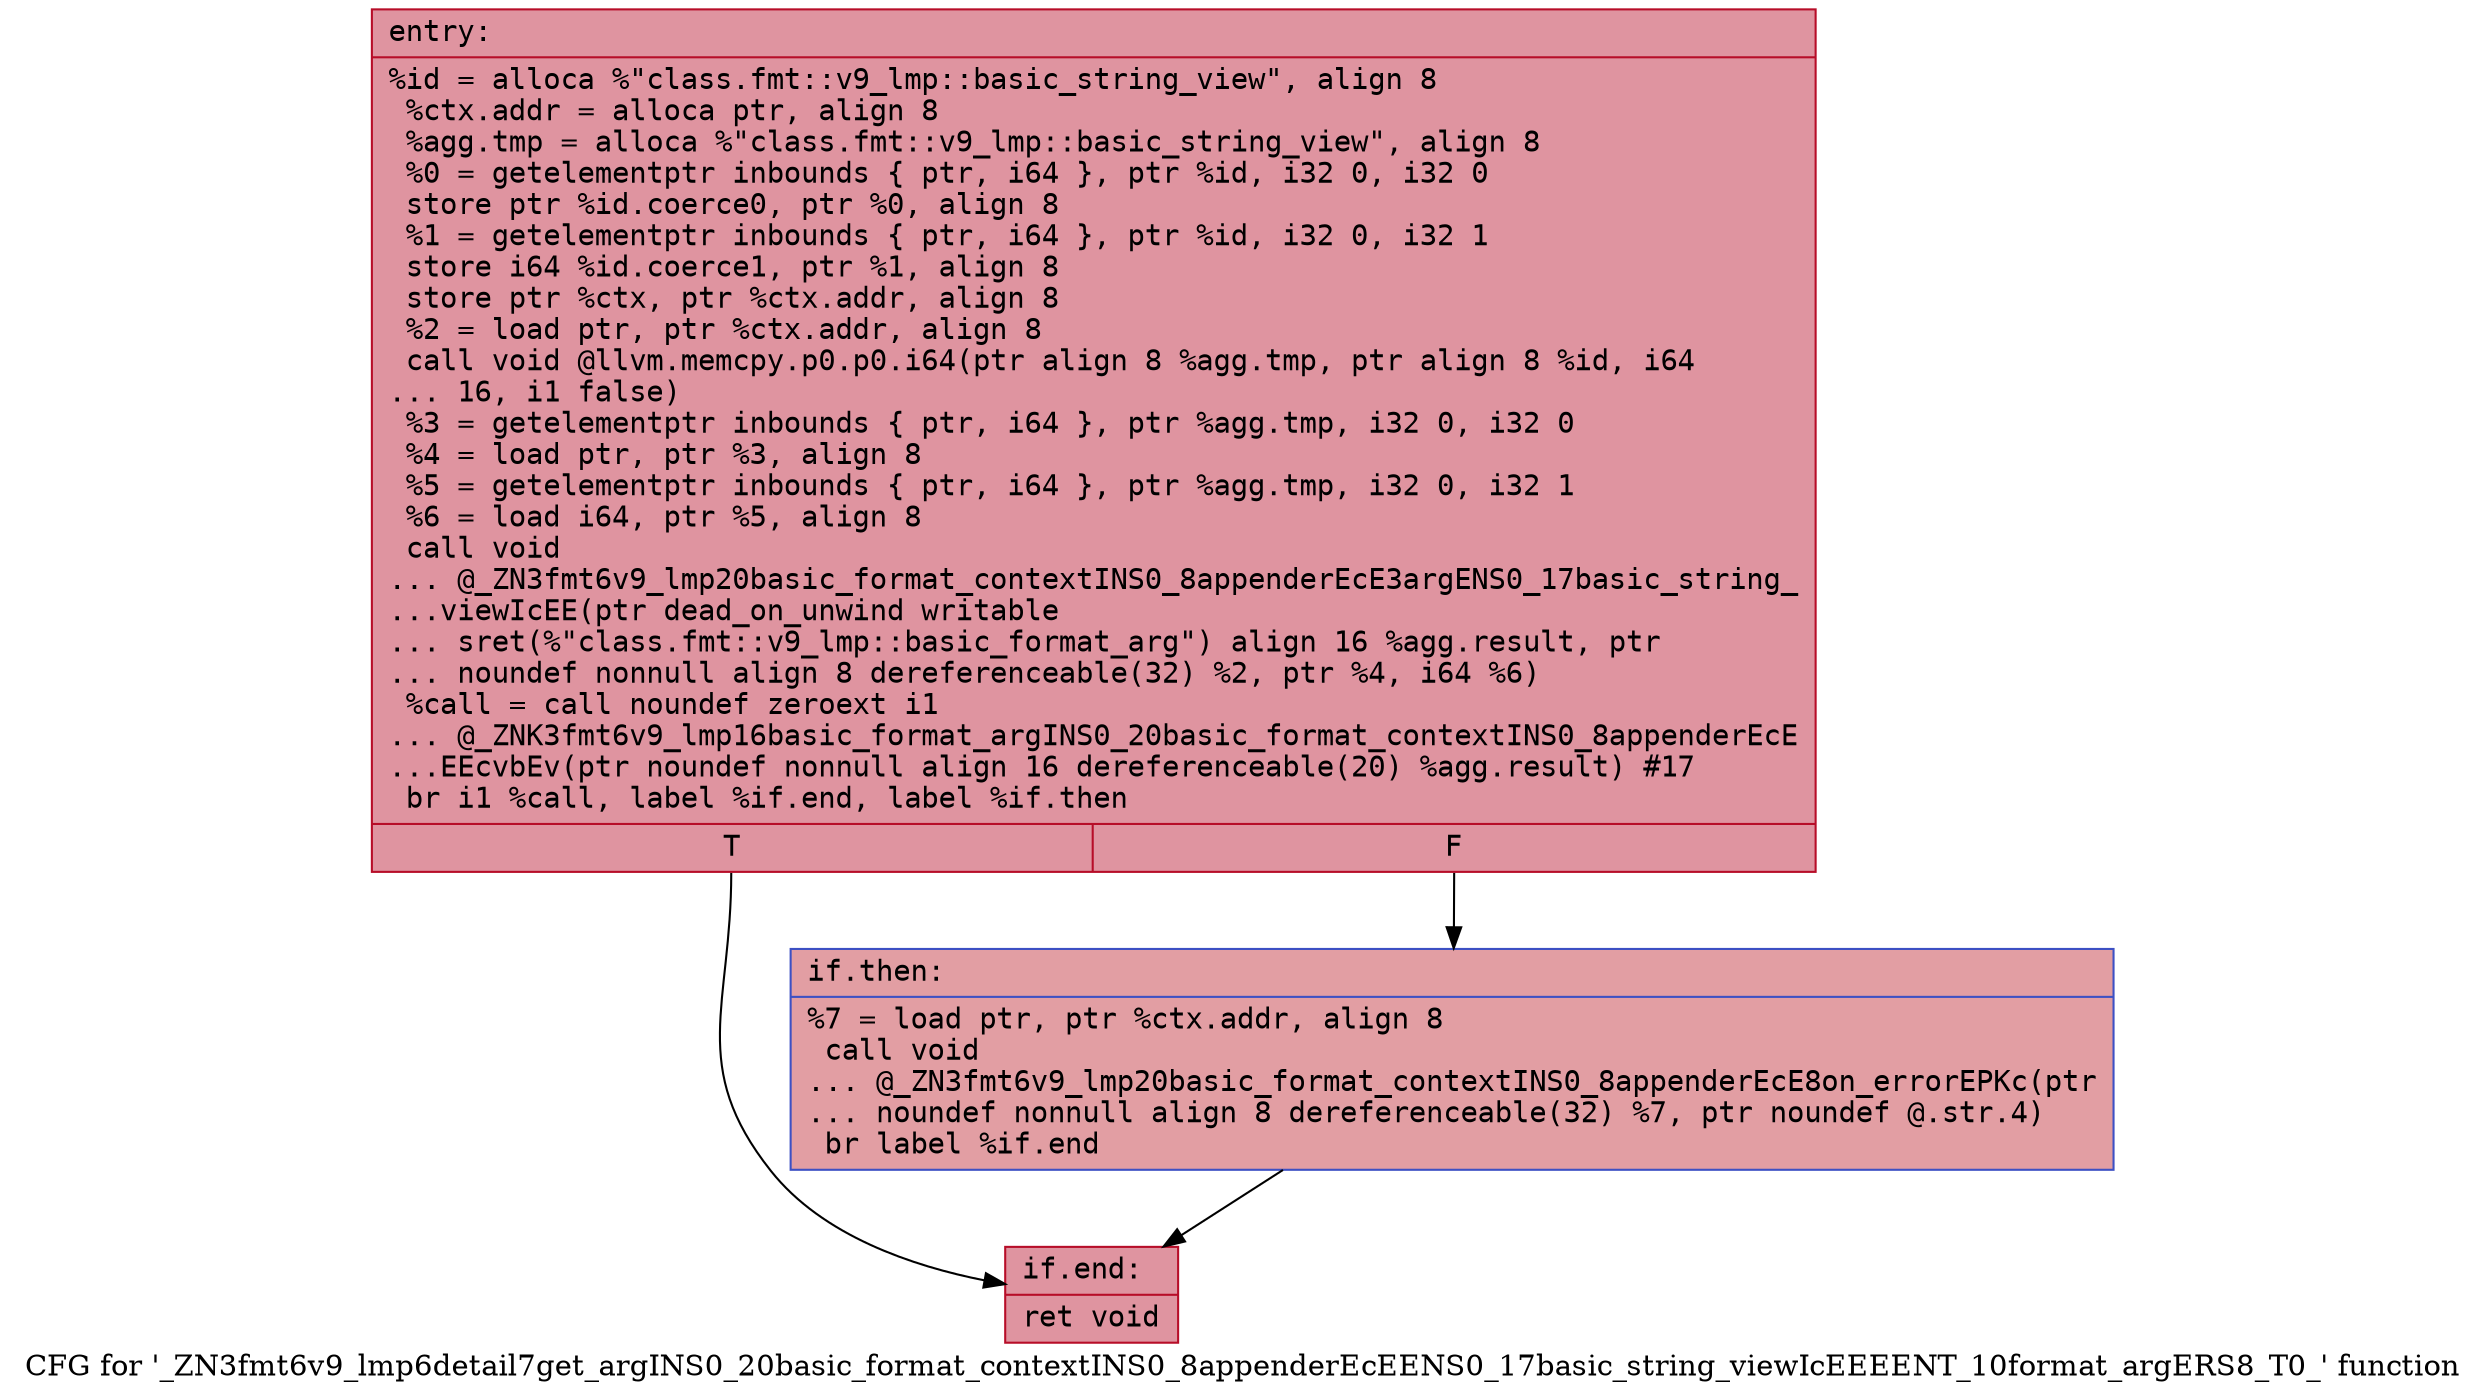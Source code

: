digraph "CFG for '_ZN3fmt6v9_lmp6detail7get_argINS0_20basic_format_contextINS0_8appenderEcEENS0_17basic_string_viewIcEEEENT_10format_argERS8_T0_' function" {
	label="CFG for '_ZN3fmt6v9_lmp6detail7get_argINS0_20basic_format_contextINS0_8appenderEcEENS0_17basic_string_viewIcEEEENT_10format_argERS8_T0_' function";

	Node0x55fec3519590 [shape=record,color="#b70d28ff", style=filled, fillcolor="#b70d2870" fontname="Courier",label="{entry:\l|  %id = alloca %\"class.fmt::v9_lmp::basic_string_view\", align 8\l  %ctx.addr = alloca ptr, align 8\l  %agg.tmp = alloca %\"class.fmt::v9_lmp::basic_string_view\", align 8\l  %0 = getelementptr inbounds \{ ptr, i64 \}, ptr %id, i32 0, i32 0\l  store ptr %id.coerce0, ptr %0, align 8\l  %1 = getelementptr inbounds \{ ptr, i64 \}, ptr %id, i32 0, i32 1\l  store i64 %id.coerce1, ptr %1, align 8\l  store ptr %ctx, ptr %ctx.addr, align 8\l  %2 = load ptr, ptr %ctx.addr, align 8\l  call void @llvm.memcpy.p0.p0.i64(ptr align 8 %agg.tmp, ptr align 8 %id, i64\l... 16, i1 false)\l  %3 = getelementptr inbounds \{ ptr, i64 \}, ptr %agg.tmp, i32 0, i32 0\l  %4 = load ptr, ptr %3, align 8\l  %5 = getelementptr inbounds \{ ptr, i64 \}, ptr %agg.tmp, i32 0, i32 1\l  %6 = load i64, ptr %5, align 8\l  call void\l... @_ZN3fmt6v9_lmp20basic_format_contextINS0_8appenderEcE3argENS0_17basic_string_\l...viewIcEE(ptr dead_on_unwind writable\l... sret(%\"class.fmt::v9_lmp::basic_format_arg\") align 16 %agg.result, ptr\l... noundef nonnull align 8 dereferenceable(32) %2, ptr %4, i64 %6)\l  %call = call noundef zeroext i1\l... @_ZNK3fmt6v9_lmp16basic_format_argINS0_20basic_format_contextINS0_8appenderEcE\l...EEcvbEv(ptr noundef nonnull align 16 dereferenceable(20) %agg.result) #17\l  br i1 %call, label %if.end, label %if.then\l|{<s0>T|<s1>F}}"];
	Node0x55fec3519590:s0 -> Node0x55fec351a230[tooltip="entry -> if.end\nProbability 50.00%" ];
	Node0x55fec3519590:s1 -> Node0x55fec351a2a0[tooltip="entry -> if.then\nProbability 50.00%" ];
	Node0x55fec351a2a0 [shape=record,color="#3d50c3ff", style=filled, fillcolor="#be242e70" fontname="Courier",label="{if.then:\l|  %7 = load ptr, ptr %ctx.addr, align 8\l  call void\l... @_ZN3fmt6v9_lmp20basic_format_contextINS0_8appenderEcE8on_errorEPKc(ptr\l... noundef nonnull align 8 dereferenceable(32) %7, ptr noundef @.str.4)\l  br label %if.end\l}"];
	Node0x55fec351a2a0 -> Node0x55fec351a230[tooltip="if.then -> if.end\nProbability 100.00%" ];
	Node0x55fec351a230 [shape=record,color="#b70d28ff", style=filled, fillcolor="#b70d2870" fontname="Courier",label="{if.end:\l|  ret void\l}"];
}
